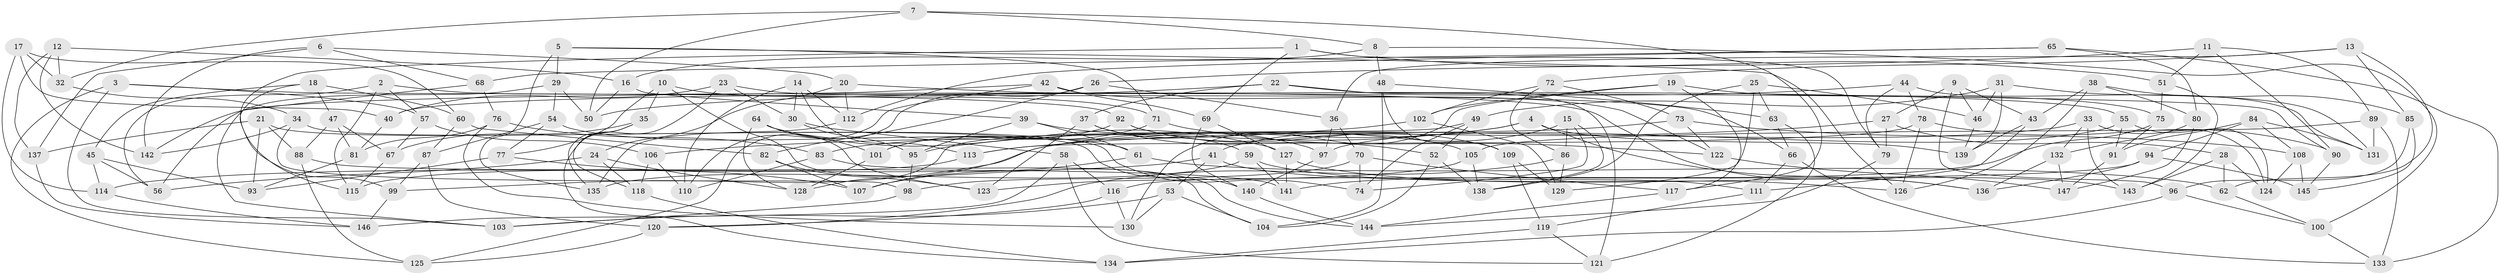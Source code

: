 // coarse degree distribution, {6: 0.47368421052631576, 5: 0.07368421052631578, 4: 0.42105263157894735, 3: 0.031578947368421054}
// Generated by graph-tools (version 1.1) at 2025/42/03/06/25 10:42:16]
// undirected, 147 vertices, 294 edges
graph export_dot {
graph [start="1"]
  node [color=gray90,style=filled];
  1;
  2;
  3;
  4;
  5;
  6;
  7;
  8;
  9;
  10;
  11;
  12;
  13;
  14;
  15;
  16;
  17;
  18;
  19;
  20;
  21;
  22;
  23;
  24;
  25;
  26;
  27;
  28;
  29;
  30;
  31;
  32;
  33;
  34;
  35;
  36;
  37;
  38;
  39;
  40;
  41;
  42;
  43;
  44;
  45;
  46;
  47;
  48;
  49;
  50;
  51;
  52;
  53;
  54;
  55;
  56;
  57;
  58;
  59;
  60;
  61;
  62;
  63;
  64;
  65;
  66;
  67;
  68;
  69;
  70;
  71;
  72;
  73;
  74;
  75;
  76;
  77;
  78;
  79;
  80;
  81;
  82;
  83;
  84;
  85;
  86;
  87;
  88;
  89;
  90;
  91;
  92;
  93;
  94;
  95;
  96;
  97;
  98;
  99;
  100;
  101;
  102;
  103;
  104;
  105;
  106;
  107;
  108;
  109;
  110;
  111;
  112;
  113;
  114;
  115;
  116;
  117;
  118;
  119;
  120;
  121;
  122;
  123;
  124;
  125;
  126;
  127;
  128;
  129;
  130;
  131;
  132;
  133;
  134;
  135;
  136;
  137;
  138;
  139;
  140;
  141;
  142;
  143;
  144;
  145;
  146;
  147;
  1 -- 79;
  1 -- 51;
  1 -- 69;
  1 -- 99;
  2 -- 115;
  2 -- 56;
  2 -- 57;
  2 -- 136;
  3 -- 103;
  3 -- 125;
  3 -- 57;
  3 -- 92;
  4 -- 95;
  4 -- 136;
  4 -- 139;
  4 -- 107;
  5 -- 135;
  5 -- 126;
  5 -- 29;
  5 -- 71;
  6 -- 142;
  6 -- 68;
  6 -- 137;
  6 -- 20;
  7 -- 8;
  7 -- 50;
  7 -- 117;
  7 -- 32;
  8 -- 16;
  8 -- 48;
  8 -- 100;
  9 -- 43;
  9 -- 46;
  9 -- 96;
  9 -- 27;
  10 -- 71;
  10 -- 35;
  10 -- 77;
  10 -- 104;
  11 -- 89;
  11 -- 90;
  11 -- 51;
  11 -- 26;
  12 -- 142;
  12 -- 137;
  12 -- 16;
  12 -- 32;
  13 -- 62;
  13 -- 72;
  13 -- 36;
  13 -- 85;
  14 -- 110;
  14 -- 30;
  14 -- 113;
  14 -- 112;
  15 -- 138;
  15 -- 74;
  15 -- 86;
  15 -- 41;
  16 -- 39;
  16 -- 50;
  17 -- 40;
  17 -- 32;
  17 -- 60;
  17 -- 114;
  18 -- 60;
  18 -- 45;
  18 -- 47;
  18 -- 115;
  19 -- 117;
  19 -- 75;
  19 -- 130;
  19 -- 102;
  20 -- 24;
  20 -- 112;
  20 -- 55;
  21 -- 140;
  21 -- 93;
  21 -- 137;
  21 -- 88;
  22 -- 121;
  22 -- 37;
  22 -- 40;
  22 -- 90;
  23 -- 30;
  23 -- 134;
  23 -- 40;
  23 -- 66;
  24 -- 128;
  24 -- 56;
  24 -- 118;
  25 -- 46;
  25 -- 63;
  25 -- 138;
  25 -- 129;
  26 -- 82;
  26 -- 36;
  26 -- 125;
  27 -- 28;
  27 -- 79;
  27 -- 113;
  28 -- 124;
  28 -- 143;
  28 -- 62;
  29 -- 56;
  29 -- 50;
  29 -- 54;
  30 -- 58;
  30 -- 95;
  31 -- 49;
  31 -- 139;
  31 -- 46;
  31 -- 131;
  32 -- 34;
  33 -- 124;
  33 -- 132;
  33 -- 143;
  33 -- 99;
  34 -- 142;
  34 -- 98;
  34 -- 74;
  35 -- 67;
  35 -- 135;
  35 -- 118;
  36 -- 70;
  36 -- 97;
  37 -- 59;
  37 -- 52;
  37 -- 123;
  38 -- 43;
  38 -- 80;
  38 -- 126;
  38 -- 85;
  39 -- 95;
  39 -- 97;
  39 -- 61;
  40 -- 81;
  41 -- 111;
  41 -- 114;
  41 -- 53;
  42 -- 122;
  42 -- 142;
  42 -- 110;
  42 -- 69;
  43 -- 111;
  43 -- 139;
  44 -- 79;
  44 -- 131;
  44 -- 78;
  44 -- 50;
  45 -- 93;
  45 -- 114;
  45 -- 56;
  46 -- 139;
  47 -- 67;
  47 -- 81;
  47 -- 88;
  48 -- 104;
  48 -- 109;
  48 -- 63;
  49 -- 128;
  49 -- 52;
  49 -- 74;
  51 -- 143;
  51 -- 75;
  52 -- 104;
  52 -- 138;
  53 -- 104;
  53 -- 130;
  53 -- 103;
  54 -- 87;
  54 -- 61;
  54 -- 77;
  55 -- 91;
  55 -- 97;
  55 -- 124;
  57 -- 106;
  57 -- 67;
  58 -- 116;
  58 -- 146;
  58 -- 121;
  59 -- 135;
  59 -- 126;
  59 -- 141;
  60 -- 82;
  60 -- 87;
  61 -- 107;
  61 -- 62;
  62 -- 100;
  63 -- 66;
  63 -- 121;
  64 -- 127;
  64 -- 128;
  64 -- 123;
  64 -- 101;
  65 -- 112;
  65 -- 133;
  65 -- 68;
  65 -- 80;
  66 -- 133;
  66 -- 111;
  67 -- 115;
  68 -- 76;
  68 -- 103;
  69 -- 140;
  69 -- 127;
  70 -- 117;
  70 -- 98;
  70 -- 74;
  71 -- 122;
  71 -- 101;
  72 -- 86;
  72 -- 73;
  72 -- 102;
  73 -- 122;
  73 -- 108;
  73 -- 83;
  75 -- 91;
  75 -- 141;
  76 -- 130;
  76 -- 83;
  76 -- 81;
  77 -- 93;
  77 -- 107;
  78 -- 90;
  78 -- 126;
  78 -- 113;
  79 -- 144;
  80 -- 147;
  80 -- 132;
  81 -- 93;
  82 -- 123;
  82 -- 107;
  83 -- 144;
  83 -- 110;
  84 -- 131;
  84 -- 94;
  84 -- 108;
  84 -- 91;
  85 -- 96;
  85 -- 145;
  86 -- 120;
  86 -- 129;
  87 -- 99;
  87 -- 120;
  88 -- 125;
  88 -- 141;
  89 -- 131;
  89 -- 105;
  89 -- 133;
  90 -- 145;
  91 -- 147;
  92 -- 109;
  92 -- 101;
  92 -- 105;
  94 -- 136;
  94 -- 116;
  94 -- 145;
  95 -- 98;
  96 -- 100;
  96 -- 134;
  97 -- 140;
  98 -- 103;
  99 -- 146;
  100 -- 133;
  101 -- 128;
  102 -- 129;
  102 -- 106;
  105 -- 138;
  105 -- 123;
  106 -- 118;
  106 -- 110;
  108 -- 145;
  108 -- 124;
  109 -- 129;
  109 -- 119;
  111 -- 119;
  112 -- 135;
  113 -- 115;
  114 -- 146;
  116 -- 130;
  116 -- 120;
  117 -- 144;
  118 -- 134;
  119 -- 121;
  119 -- 134;
  120 -- 125;
  122 -- 147;
  127 -- 143;
  127 -- 141;
  132 -- 136;
  132 -- 147;
  137 -- 146;
  140 -- 144;
}
